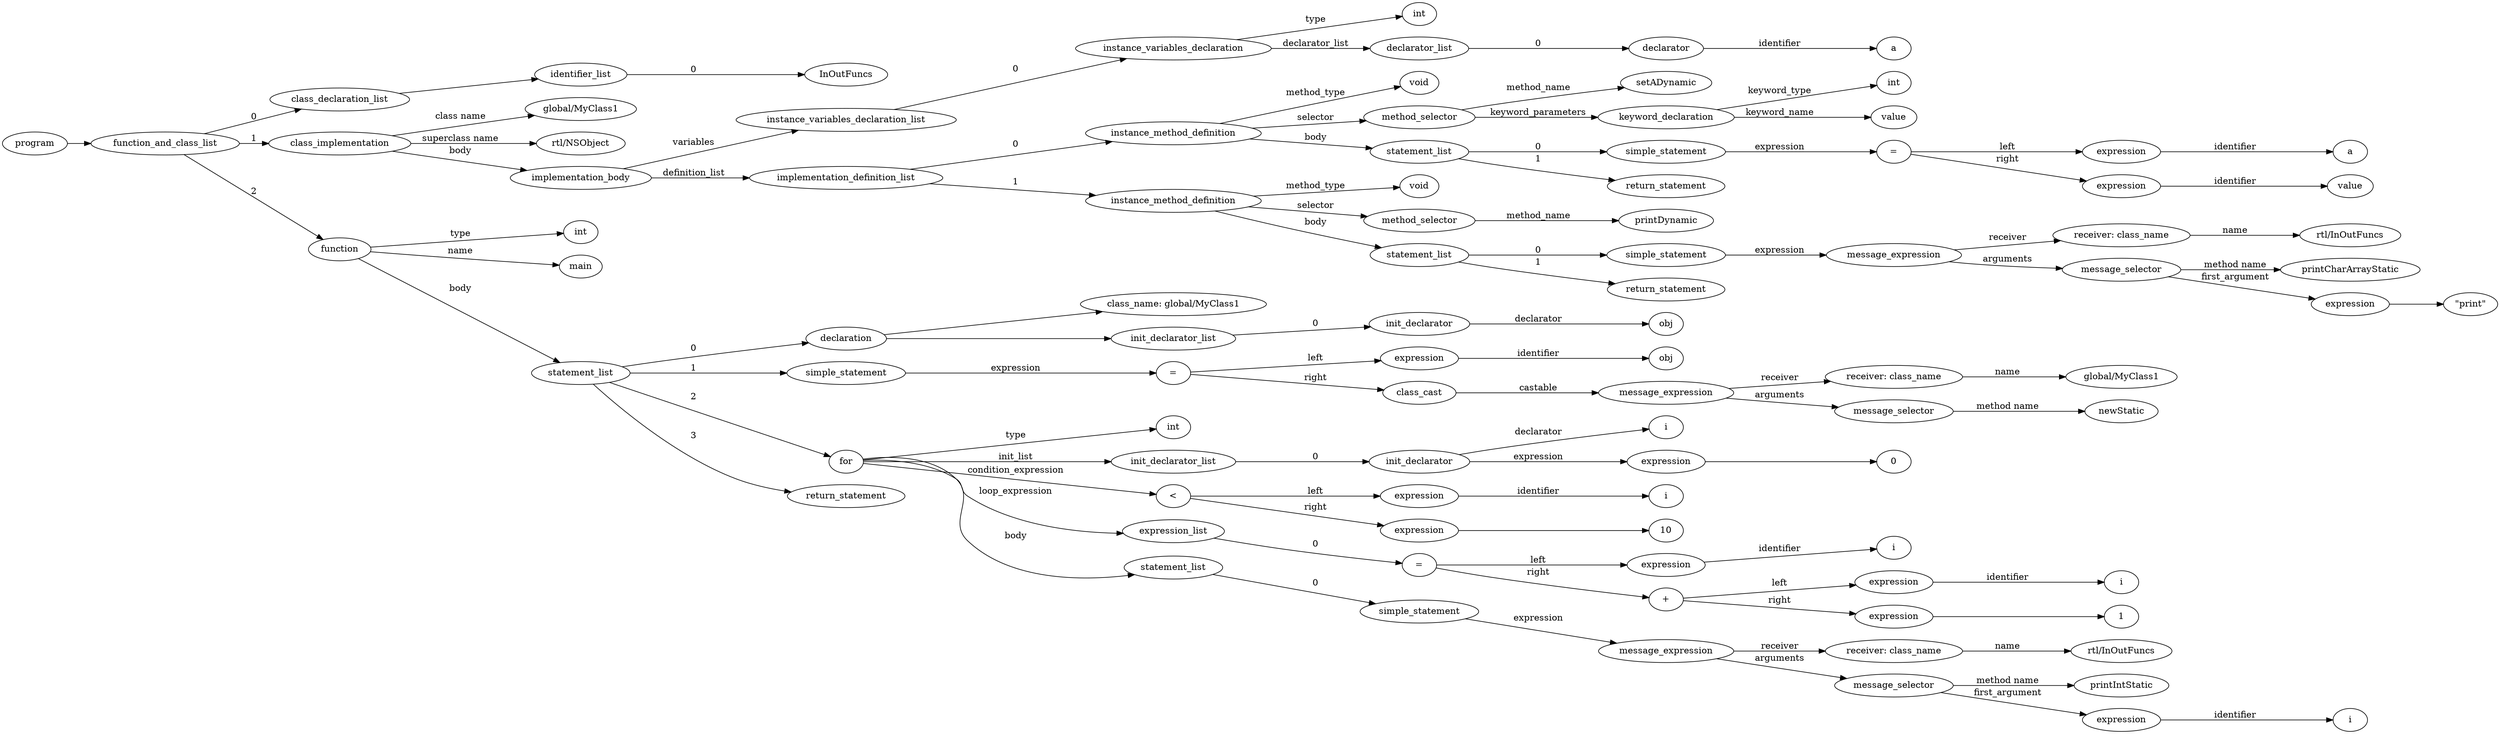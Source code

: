 digraph ObjectiveC { rankdir="LR";
67[label="program"];
67->2;
2[label="function_and_class_list"];
2->1[label="0"];
1[label="class_declaration_list"];
1->0;
0[label="identifier_list"];
0.0 [label="InOutFuncs"];
0->0.0 [label="0"];
2->30[label="1"];
30[label="class_implementation"];
30.1 [label="global/MyClass1"];
30->30.1 [label="class name"];
30.2 [label="rtl/NSObject"];
30->30.2 [label="superclass name"];
30->29[label="body"];
29[label="implementation_body"];
29->7[label="variables"];
7[label="instance_variables_declaration_list"];
7->6[label="0"];
6[label="instance_variables_declaration"];
6->3[label="type"];
3[label="int"];
6->5[label="declarator_list"];
5[label="declarator_list"];
5->4[label="0"];
4[label="declarator"];
4.1 [label="a"];
4->4.1[label="identifier"];
29->18[label="definition_list"];
18[label="implementation_definition_list"];
18->17[label="0"];
17[label="instance_method_definition"];
17->16[label="method_type"];
16[label="void"];
17->10[label="selector"];
10[label="method_selector"];
10->10.1 [label="method_name"];
10.1 [label="setADynamic"];
10->9[label="keyword_parameters"];
9[label="keyword_declaration"];
9->8[label="keyword_type"];
8[label="int"];
9->9.2 [label="keyword_name"];
9.2 [label="value"];
17->15[label="body"];
15[label="statement_list"];
15->14[label="0"];
14[label="simple_statement"];
14->13[label="expression"];
13[label="expression"];
13[label="="];
13->11[label="left"];
11[label="expression"];
11->11.1 [label="identifier"];11.1[label="a"];
13->12[label="right"];
12[label="expression"];
12->12.1 [label="identifier"];12.1[label="value"];
15->85[label="1"];
85[label="return_statement"];
18->28[label="1"];
28[label="instance_method_definition"];
28->27[label="method_type"];
27[label="void"];
28->19[label="selector"];
19[label="method_selector"];
19->19.1 [label="method_name"];
19.1 [label="printDynamic"];
28->26[label="body"];
26[label="statement_list"];
26->25[label="0"];
25[label="simple_statement"];
25->24[label="expression"];
24[label="expression"];
24[label="message_expression"];
24->20[label="receiver"];
20[label="receiver: class_name"];
20.1 [label="rtl/InOutFuncs"];
20->20.1 [label="name"];
24->23[label="arguments"];
23[label="message_selector"];
23.1 [label="printCharArrayStatic"];
23->23.1 [label="method name"]; 
23->22[label="first_argument"];
22[label="expression"];
22->21;
21[label=<"print">];
26->84[label="1"];
84[label="return_statement"];
2->66[label="2"];
66[label="function"];
66->31[label="type"];
31[label="int"];
66->66.1 [label="name"];
66.1 [label="main"];
66->36[label="body"];
36[label="statement_list"];
36->35[label="0"];
35[label="declaration"];
35->34;
34[label="class_name: global/MyClass1"];
35->33;
33[label="init_declarator_list"];
33->32[label="0"];
32[label="init_declarator"];
32.1 [label="obj"];
32->32.1[label="declarator"];
36->42[label="1"];
42[label="simple_statement"];
42->41[label="expression"];
41[label="expression"];
41[label="="];
41->37[label="left"];
37[label="expression"];
37->37.1 [label="identifier"];37.1[label="obj"];
41->86[label="right"];
86[label="expression"];
86[label="class_cast"];
86->40[label="castable"];
40[label="expression"];
40[label="message_expression"];
40->38[label="receiver"];
38[label="receiver: class_name"];
38.1 [label="global/MyClass1"];
38->38.1 [label="name"];
40->39[label="arguments"];
39[label="message_selector"];
39.1 [label="newStatic"];
39->39.1 [label="method name"]; 
36->65[label="2"];
65[label="for"];
65->43[label="type"];
43[label="int"];
65->47[label="init_list"];
47[label="init_declarator_list"];
47->46[label="0"];
46[label="init_declarator"];
46.1 [label="i"];
46->46.1[label="declarator"];
46->45[label="expression"];
45[label="expression"];
45->44;
44[label="0"];
65->51[label="condition_expression"];
51[label="expression"];
51[label="<"];
51->48[label="left"];
48[label="expression"];
48->48.1 [label="identifier"];48.1[label="i"];
51->50[label="right"];
50[label="expression"];
50->49;
49[label="10"];
65->58[label="loop_expression"];
58[label="expression_list"];
58->57[label="0"];
57[label="expression"];
57[label="="];
57->52[label="left"];
52[label="expression"];
52->52.1 [label="identifier"];52.1[label="i"];
57->56[label="right"];
56[label="expression"];
56[label="+"];
56->53[label="left"];
53[label="expression"];
53->53.1 [label="identifier"];53.1[label="i"];
56->55[label="right"];
55[label="expression"];
55->54;
54[label="1"];
65->64[label="body"];
64[label="statement_list"];
64->63[label="0"];
63[label="simple_statement"];
63->62[label="expression"];
62[label="expression"];
62[label="message_expression"];
62->59[label="receiver"];
59[label="receiver: class_name"];
59.1 [label="rtl/InOutFuncs"];
59->59.1 [label="name"];
62->61[label="arguments"];
61[label="message_selector"];
61.1 [label="printIntStatic"];
61->61.1 [label="method name"]; 
61->60[label="first_argument"];
60[label="expression"];
60->60.1 [label="identifier"];60.1[label="i"];
36->87[label="3"];
87[label="return_statement"];
}
